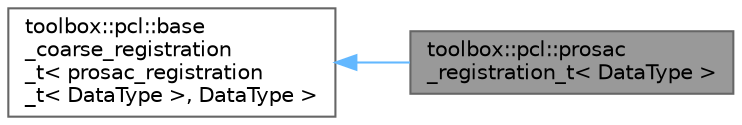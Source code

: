 digraph "toolbox::pcl::prosac_registration_t&lt; DataType &gt;"
{
 // LATEX_PDF_SIZE
  bgcolor="transparent";
  edge [fontname=Helvetica,fontsize=10,labelfontname=Helvetica,labelfontsize=10];
  node [fontname=Helvetica,fontsize=10,shape=box,height=0.2,width=0.4];
  rankdir="LR";
  Node1 [id="Node000001",label="toolbox::pcl::prosac\l_registration_t\< DataType \>",height=0.2,width=0.4,color="gray40", fillcolor="grey60", style="filled", fontcolor="black",tooltip="PROSAC (渐进式采样一致性) 粗配准算法 / PROSAC (Progressive Sample Consensus) coarse registration algorithm."];
  Node2 -> Node1 [id="edge1_Node000001_Node000002",dir="back",color="steelblue1",style="solid",tooltip=" "];
  Node2 [id="Node000002",label="toolbox::pcl::base\l_coarse_registration\l_t\< prosac_registration\l_t\< DataType \>, DataType \>",height=0.2,width=0.4,color="gray40", fillcolor="white", style="filled",URL="$classtoolbox_1_1pcl_1_1base__coarse__registration__t.html",tooltip=" "];
}
